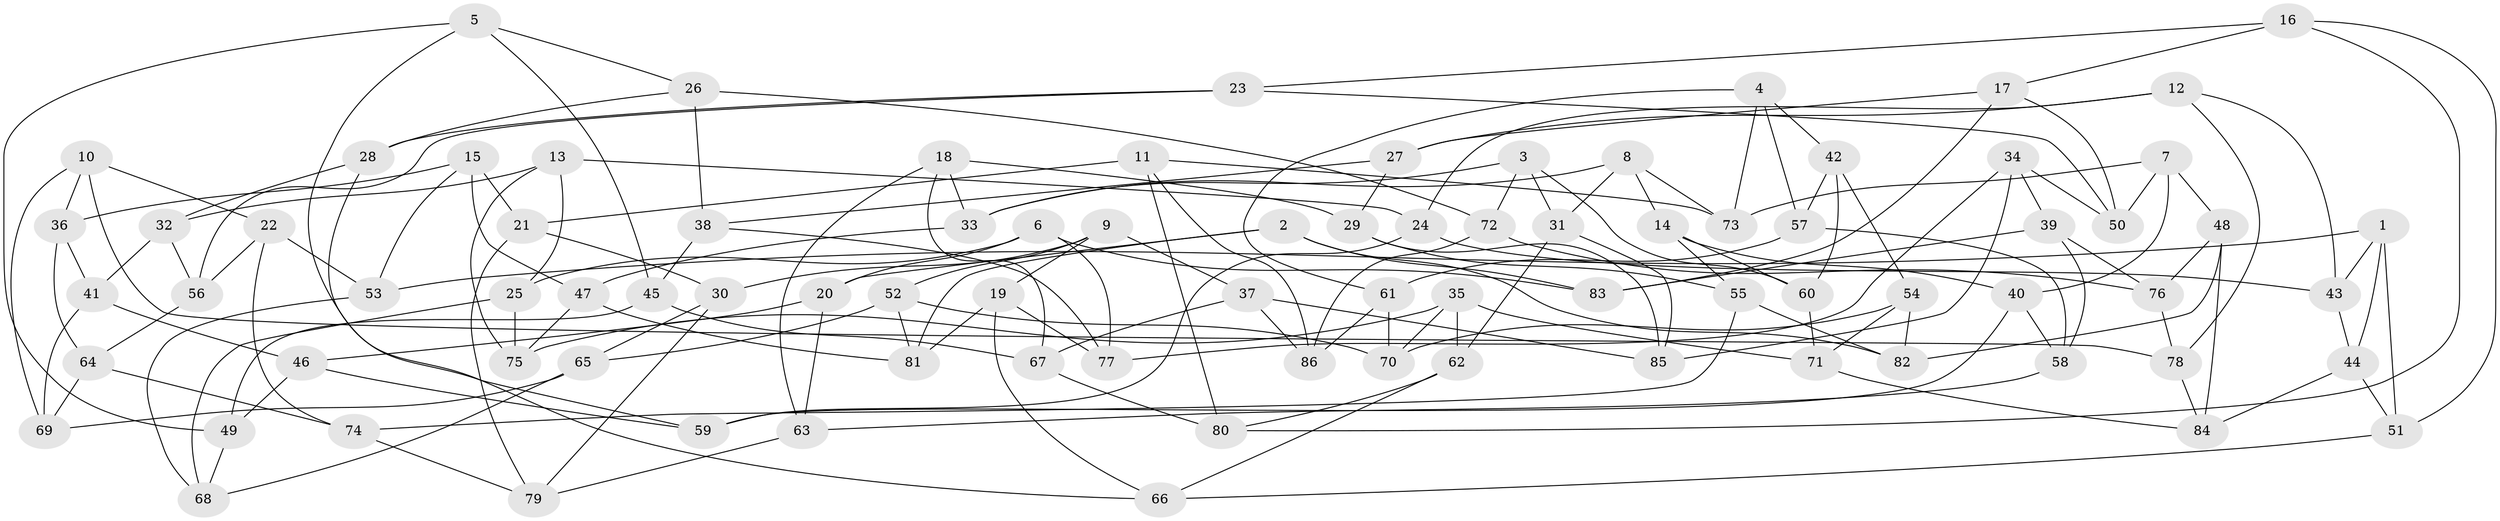 // Generated by graph-tools (version 1.1) at 2025/03/03/09/25 03:03:00]
// undirected, 86 vertices, 172 edges
graph export_dot {
graph [start="1"]
  node [color=gray90,style=filled];
  1;
  2;
  3;
  4;
  5;
  6;
  7;
  8;
  9;
  10;
  11;
  12;
  13;
  14;
  15;
  16;
  17;
  18;
  19;
  20;
  21;
  22;
  23;
  24;
  25;
  26;
  27;
  28;
  29;
  30;
  31;
  32;
  33;
  34;
  35;
  36;
  37;
  38;
  39;
  40;
  41;
  42;
  43;
  44;
  45;
  46;
  47;
  48;
  49;
  50;
  51;
  52;
  53;
  54;
  55;
  56;
  57;
  58;
  59;
  60;
  61;
  62;
  63;
  64;
  65;
  66;
  67;
  68;
  69;
  70;
  71;
  72;
  73;
  74;
  75;
  76;
  77;
  78;
  79;
  80;
  81;
  82;
  83;
  84;
  85;
  86;
  1 -- 44;
  1 -- 43;
  1 -- 51;
  1 -- 53;
  2 -- 82;
  2 -- 81;
  2 -- 83;
  2 -- 20;
  3 -- 31;
  3 -- 72;
  3 -- 60;
  3 -- 33;
  4 -- 42;
  4 -- 73;
  4 -- 61;
  4 -- 57;
  5 -- 49;
  5 -- 45;
  5 -- 26;
  5 -- 59;
  6 -- 77;
  6 -- 25;
  6 -- 20;
  6 -- 83;
  7 -- 40;
  7 -- 73;
  7 -- 50;
  7 -- 48;
  8 -- 33;
  8 -- 73;
  8 -- 14;
  8 -- 31;
  9 -- 52;
  9 -- 19;
  9 -- 37;
  9 -- 30;
  10 -- 78;
  10 -- 22;
  10 -- 36;
  10 -- 69;
  11 -- 21;
  11 -- 73;
  11 -- 86;
  11 -- 80;
  12 -- 27;
  12 -- 24;
  12 -- 78;
  12 -- 43;
  13 -- 32;
  13 -- 24;
  13 -- 25;
  13 -- 75;
  14 -- 55;
  14 -- 60;
  14 -- 40;
  15 -- 47;
  15 -- 21;
  15 -- 36;
  15 -- 53;
  16 -- 51;
  16 -- 23;
  16 -- 17;
  16 -- 80;
  17 -- 50;
  17 -- 27;
  17 -- 83;
  18 -- 33;
  18 -- 63;
  18 -- 67;
  18 -- 29;
  19 -- 77;
  19 -- 66;
  19 -- 81;
  20 -- 46;
  20 -- 63;
  21 -- 30;
  21 -- 79;
  22 -- 74;
  22 -- 56;
  22 -- 53;
  23 -- 50;
  23 -- 56;
  23 -- 28;
  24 -- 43;
  24 -- 59;
  25 -- 68;
  25 -- 75;
  26 -- 72;
  26 -- 38;
  26 -- 28;
  27 -- 29;
  27 -- 38;
  28 -- 32;
  28 -- 66;
  29 -- 55;
  29 -- 85;
  30 -- 79;
  30 -- 65;
  31 -- 62;
  31 -- 85;
  32 -- 41;
  32 -- 56;
  33 -- 47;
  34 -- 85;
  34 -- 50;
  34 -- 77;
  34 -- 39;
  35 -- 75;
  35 -- 71;
  35 -- 62;
  35 -- 70;
  36 -- 41;
  36 -- 64;
  37 -- 86;
  37 -- 85;
  37 -- 67;
  38 -- 77;
  38 -- 45;
  39 -- 83;
  39 -- 76;
  39 -- 58;
  40 -- 58;
  40 -- 59;
  41 -- 46;
  41 -- 69;
  42 -- 57;
  42 -- 60;
  42 -- 54;
  43 -- 44;
  44 -- 51;
  44 -- 84;
  45 -- 49;
  45 -- 67;
  46 -- 59;
  46 -- 49;
  47 -- 75;
  47 -- 81;
  48 -- 82;
  48 -- 84;
  48 -- 76;
  49 -- 68;
  51 -- 66;
  52 -- 65;
  52 -- 81;
  52 -- 70;
  53 -- 68;
  54 -- 70;
  54 -- 71;
  54 -- 82;
  55 -- 74;
  55 -- 82;
  56 -- 64;
  57 -- 61;
  57 -- 58;
  58 -- 63;
  60 -- 71;
  61 -- 70;
  61 -- 86;
  62 -- 80;
  62 -- 66;
  63 -- 79;
  64 -- 74;
  64 -- 69;
  65 -- 69;
  65 -- 68;
  67 -- 80;
  71 -- 84;
  72 -- 76;
  72 -- 86;
  74 -- 79;
  76 -- 78;
  78 -- 84;
}
